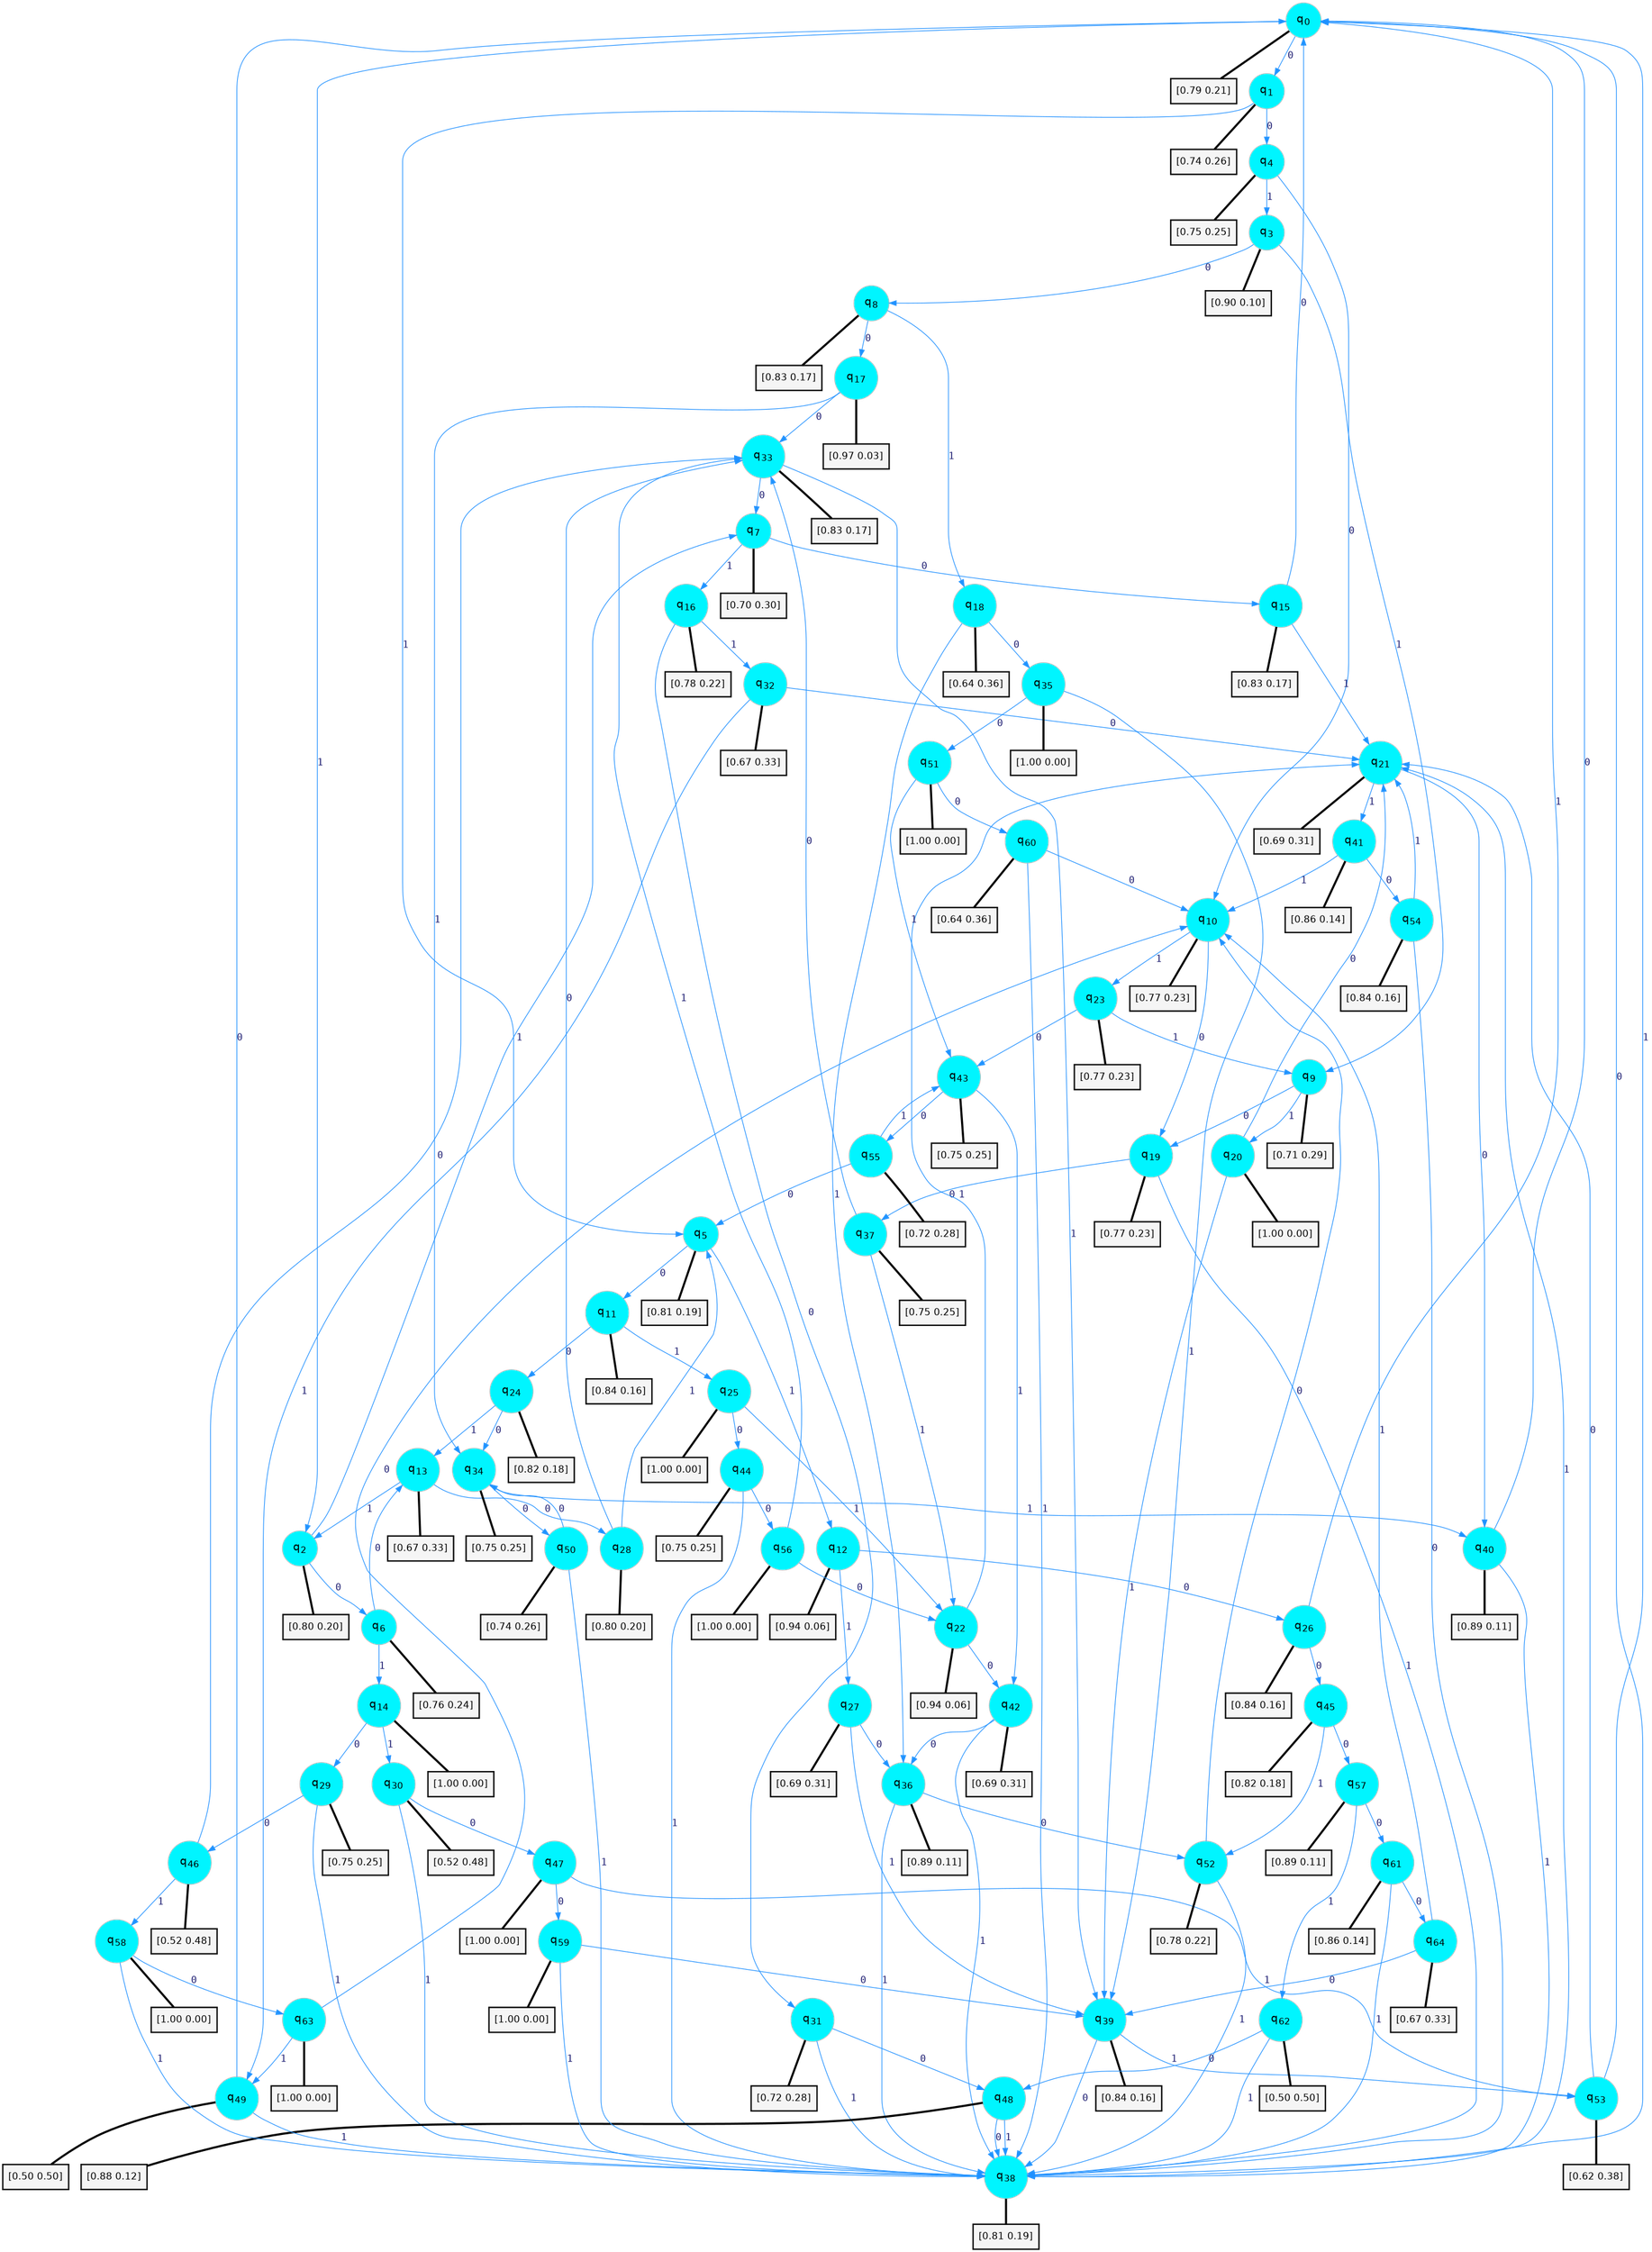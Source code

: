 digraph G {
graph [
bgcolor=transparent, dpi=300, rankdir=TD, size="40,25"];
node [
color=gray, fillcolor=turquoise1, fontcolor=black, fontname=Helvetica, fontsize=16, fontweight=bold, shape=circle, style=filled];
edge [
arrowsize=1, color=dodgerblue1, fontcolor=midnightblue, fontname=courier, fontweight=bold, penwidth=1, style=solid, weight=20];
0[label=<q<SUB>0</SUB>>];
1[label=<q<SUB>1</SUB>>];
2[label=<q<SUB>2</SUB>>];
3[label=<q<SUB>3</SUB>>];
4[label=<q<SUB>4</SUB>>];
5[label=<q<SUB>5</SUB>>];
6[label=<q<SUB>6</SUB>>];
7[label=<q<SUB>7</SUB>>];
8[label=<q<SUB>8</SUB>>];
9[label=<q<SUB>9</SUB>>];
10[label=<q<SUB>10</SUB>>];
11[label=<q<SUB>11</SUB>>];
12[label=<q<SUB>12</SUB>>];
13[label=<q<SUB>13</SUB>>];
14[label=<q<SUB>14</SUB>>];
15[label=<q<SUB>15</SUB>>];
16[label=<q<SUB>16</SUB>>];
17[label=<q<SUB>17</SUB>>];
18[label=<q<SUB>18</SUB>>];
19[label=<q<SUB>19</SUB>>];
20[label=<q<SUB>20</SUB>>];
21[label=<q<SUB>21</SUB>>];
22[label=<q<SUB>22</SUB>>];
23[label=<q<SUB>23</SUB>>];
24[label=<q<SUB>24</SUB>>];
25[label=<q<SUB>25</SUB>>];
26[label=<q<SUB>26</SUB>>];
27[label=<q<SUB>27</SUB>>];
28[label=<q<SUB>28</SUB>>];
29[label=<q<SUB>29</SUB>>];
30[label=<q<SUB>30</SUB>>];
31[label=<q<SUB>31</SUB>>];
32[label=<q<SUB>32</SUB>>];
33[label=<q<SUB>33</SUB>>];
34[label=<q<SUB>34</SUB>>];
35[label=<q<SUB>35</SUB>>];
36[label=<q<SUB>36</SUB>>];
37[label=<q<SUB>37</SUB>>];
38[label=<q<SUB>38</SUB>>];
39[label=<q<SUB>39</SUB>>];
40[label=<q<SUB>40</SUB>>];
41[label=<q<SUB>41</SUB>>];
42[label=<q<SUB>42</SUB>>];
43[label=<q<SUB>43</SUB>>];
44[label=<q<SUB>44</SUB>>];
45[label=<q<SUB>45</SUB>>];
46[label=<q<SUB>46</SUB>>];
47[label=<q<SUB>47</SUB>>];
48[label=<q<SUB>48</SUB>>];
49[label=<q<SUB>49</SUB>>];
50[label=<q<SUB>50</SUB>>];
51[label=<q<SUB>51</SUB>>];
52[label=<q<SUB>52</SUB>>];
53[label=<q<SUB>53</SUB>>];
54[label=<q<SUB>54</SUB>>];
55[label=<q<SUB>55</SUB>>];
56[label=<q<SUB>56</SUB>>];
57[label=<q<SUB>57</SUB>>];
58[label=<q<SUB>58</SUB>>];
59[label=<q<SUB>59</SUB>>];
60[label=<q<SUB>60</SUB>>];
61[label=<q<SUB>61</SUB>>];
62[label=<q<SUB>62</SUB>>];
63[label=<q<SUB>63</SUB>>];
64[label=<q<SUB>64</SUB>>];
65[label="[0.79 0.21]", shape=box,fontcolor=black, fontname=Helvetica, fontsize=14, penwidth=2, fillcolor=whitesmoke,color=black];
66[label="[0.74 0.26]", shape=box,fontcolor=black, fontname=Helvetica, fontsize=14, penwidth=2, fillcolor=whitesmoke,color=black];
67[label="[0.80 0.20]", shape=box,fontcolor=black, fontname=Helvetica, fontsize=14, penwidth=2, fillcolor=whitesmoke,color=black];
68[label="[0.90 0.10]", shape=box,fontcolor=black, fontname=Helvetica, fontsize=14, penwidth=2, fillcolor=whitesmoke,color=black];
69[label="[0.75 0.25]", shape=box,fontcolor=black, fontname=Helvetica, fontsize=14, penwidth=2, fillcolor=whitesmoke,color=black];
70[label="[0.81 0.19]", shape=box,fontcolor=black, fontname=Helvetica, fontsize=14, penwidth=2, fillcolor=whitesmoke,color=black];
71[label="[0.76 0.24]", shape=box,fontcolor=black, fontname=Helvetica, fontsize=14, penwidth=2, fillcolor=whitesmoke,color=black];
72[label="[0.70 0.30]", shape=box,fontcolor=black, fontname=Helvetica, fontsize=14, penwidth=2, fillcolor=whitesmoke,color=black];
73[label="[0.83 0.17]", shape=box,fontcolor=black, fontname=Helvetica, fontsize=14, penwidth=2, fillcolor=whitesmoke,color=black];
74[label="[0.71 0.29]", shape=box,fontcolor=black, fontname=Helvetica, fontsize=14, penwidth=2, fillcolor=whitesmoke,color=black];
75[label="[0.77 0.23]", shape=box,fontcolor=black, fontname=Helvetica, fontsize=14, penwidth=2, fillcolor=whitesmoke,color=black];
76[label="[0.84 0.16]", shape=box,fontcolor=black, fontname=Helvetica, fontsize=14, penwidth=2, fillcolor=whitesmoke,color=black];
77[label="[0.94 0.06]", shape=box,fontcolor=black, fontname=Helvetica, fontsize=14, penwidth=2, fillcolor=whitesmoke,color=black];
78[label="[0.67 0.33]", shape=box,fontcolor=black, fontname=Helvetica, fontsize=14, penwidth=2, fillcolor=whitesmoke,color=black];
79[label="[1.00 0.00]", shape=box,fontcolor=black, fontname=Helvetica, fontsize=14, penwidth=2, fillcolor=whitesmoke,color=black];
80[label="[0.83 0.17]", shape=box,fontcolor=black, fontname=Helvetica, fontsize=14, penwidth=2, fillcolor=whitesmoke,color=black];
81[label="[0.78 0.22]", shape=box,fontcolor=black, fontname=Helvetica, fontsize=14, penwidth=2, fillcolor=whitesmoke,color=black];
82[label="[0.97 0.03]", shape=box,fontcolor=black, fontname=Helvetica, fontsize=14, penwidth=2, fillcolor=whitesmoke,color=black];
83[label="[0.64 0.36]", shape=box,fontcolor=black, fontname=Helvetica, fontsize=14, penwidth=2, fillcolor=whitesmoke,color=black];
84[label="[0.77 0.23]", shape=box,fontcolor=black, fontname=Helvetica, fontsize=14, penwidth=2, fillcolor=whitesmoke,color=black];
85[label="[1.00 0.00]", shape=box,fontcolor=black, fontname=Helvetica, fontsize=14, penwidth=2, fillcolor=whitesmoke,color=black];
86[label="[0.69 0.31]", shape=box,fontcolor=black, fontname=Helvetica, fontsize=14, penwidth=2, fillcolor=whitesmoke,color=black];
87[label="[0.94 0.06]", shape=box,fontcolor=black, fontname=Helvetica, fontsize=14, penwidth=2, fillcolor=whitesmoke,color=black];
88[label="[0.77 0.23]", shape=box,fontcolor=black, fontname=Helvetica, fontsize=14, penwidth=2, fillcolor=whitesmoke,color=black];
89[label="[0.82 0.18]", shape=box,fontcolor=black, fontname=Helvetica, fontsize=14, penwidth=2, fillcolor=whitesmoke,color=black];
90[label="[1.00 0.00]", shape=box,fontcolor=black, fontname=Helvetica, fontsize=14, penwidth=2, fillcolor=whitesmoke,color=black];
91[label="[0.84 0.16]", shape=box,fontcolor=black, fontname=Helvetica, fontsize=14, penwidth=2, fillcolor=whitesmoke,color=black];
92[label="[0.69 0.31]", shape=box,fontcolor=black, fontname=Helvetica, fontsize=14, penwidth=2, fillcolor=whitesmoke,color=black];
93[label="[0.80 0.20]", shape=box,fontcolor=black, fontname=Helvetica, fontsize=14, penwidth=2, fillcolor=whitesmoke,color=black];
94[label="[0.75 0.25]", shape=box,fontcolor=black, fontname=Helvetica, fontsize=14, penwidth=2, fillcolor=whitesmoke,color=black];
95[label="[0.52 0.48]", shape=box,fontcolor=black, fontname=Helvetica, fontsize=14, penwidth=2, fillcolor=whitesmoke,color=black];
96[label="[0.72 0.28]", shape=box,fontcolor=black, fontname=Helvetica, fontsize=14, penwidth=2, fillcolor=whitesmoke,color=black];
97[label="[0.67 0.33]", shape=box,fontcolor=black, fontname=Helvetica, fontsize=14, penwidth=2, fillcolor=whitesmoke,color=black];
98[label="[0.83 0.17]", shape=box,fontcolor=black, fontname=Helvetica, fontsize=14, penwidth=2, fillcolor=whitesmoke,color=black];
99[label="[0.75 0.25]", shape=box,fontcolor=black, fontname=Helvetica, fontsize=14, penwidth=2, fillcolor=whitesmoke,color=black];
100[label="[1.00 0.00]", shape=box,fontcolor=black, fontname=Helvetica, fontsize=14, penwidth=2, fillcolor=whitesmoke,color=black];
101[label="[0.89 0.11]", shape=box,fontcolor=black, fontname=Helvetica, fontsize=14, penwidth=2, fillcolor=whitesmoke,color=black];
102[label="[0.75 0.25]", shape=box,fontcolor=black, fontname=Helvetica, fontsize=14, penwidth=2, fillcolor=whitesmoke,color=black];
103[label="[0.81 0.19]", shape=box,fontcolor=black, fontname=Helvetica, fontsize=14, penwidth=2, fillcolor=whitesmoke,color=black];
104[label="[0.84 0.16]", shape=box,fontcolor=black, fontname=Helvetica, fontsize=14, penwidth=2, fillcolor=whitesmoke,color=black];
105[label="[0.89 0.11]", shape=box,fontcolor=black, fontname=Helvetica, fontsize=14, penwidth=2, fillcolor=whitesmoke,color=black];
106[label="[0.86 0.14]", shape=box,fontcolor=black, fontname=Helvetica, fontsize=14, penwidth=2, fillcolor=whitesmoke,color=black];
107[label="[0.69 0.31]", shape=box,fontcolor=black, fontname=Helvetica, fontsize=14, penwidth=2, fillcolor=whitesmoke,color=black];
108[label="[0.75 0.25]", shape=box,fontcolor=black, fontname=Helvetica, fontsize=14, penwidth=2, fillcolor=whitesmoke,color=black];
109[label="[0.75 0.25]", shape=box,fontcolor=black, fontname=Helvetica, fontsize=14, penwidth=2, fillcolor=whitesmoke,color=black];
110[label="[0.82 0.18]", shape=box,fontcolor=black, fontname=Helvetica, fontsize=14, penwidth=2, fillcolor=whitesmoke,color=black];
111[label="[0.52 0.48]", shape=box,fontcolor=black, fontname=Helvetica, fontsize=14, penwidth=2, fillcolor=whitesmoke,color=black];
112[label="[1.00 0.00]", shape=box,fontcolor=black, fontname=Helvetica, fontsize=14, penwidth=2, fillcolor=whitesmoke,color=black];
113[label="[0.88 0.12]", shape=box,fontcolor=black, fontname=Helvetica, fontsize=14, penwidth=2, fillcolor=whitesmoke,color=black];
114[label="[0.50 0.50]", shape=box,fontcolor=black, fontname=Helvetica, fontsize=14, penwidth=2, fillcolor=whitesmoke,color=black];
115[label="[0.74 0.26]", shape=box,fontcolor=black, fontname=Helvetica, fontsize=14, penwidth=2, fillcolor=whitesmoke,color=black];
116[label="[1.00 0.00]", shape=box,fontcolor=black, fontname=Helvetica, fontsize=14, penwidth=2, fillcolor=whitesmoke,color=black];
117[label="[0.78 0.22]", shape=box,fontcolor=black, fontname=Helvetica, fontsize=14, penwidth=2, fillcolor=whitesmoke,color=black];
118[label="[0.62 0.38]", shape=box,fontcolor=black, fontname=Helvetica, fontsize=14, penwidth=2, fillcolor=whitesmoke,color=black];
119[label="[0.84 0.16]", shape=box,fontcolor=black, fontname=Helvetica, fontsize=14, penwidth=2, fillcolor=whitesmoke,color=black];
120[label="[0.72 0.28]", shape=box,fontcolor=black, fontname=Helvetica, fontsize=14, penwidth=2, fillcolor=whitesmoke,color=black];
121[label="[1.00 0.00]", shape=box,fontcolor=black, fontname=Helvetica, fontsize=14, penwidth=2, fillcolor=whitesmoke,color=black];
122[label="[0.89 0.11]", shape=box,fontcolor=black, fontname=Helvetica, fontsize=14, penwidth=2, fillcolor=whitesmoke,color=black];
123[label="[1.00 0.00]", shape=box,fontcolor=black, fontname=Helvetica, fontsize=14, penwidth=2, fillcolor=whitesmoke,color=black];
124[label="[1.00 0.00]", shape=box,fontcolor=black, fontname=Helvetica, fontsize=14, penwidth=2, fillcolor=whitesmoke,color=black];
125[label="[0.64 0.36]", shape=box,fontcolor=black, fontname=Helvetica, fontsize=14, penwidth=2, fillcolor=whitesmoke,color=black];
126[label="[0.86 0.14]", shape=box,fontcolor=black, fontname=Helvetica, fontsize=14, penwidth=2, fillcolor=whitesmoke,color=black];
127[label="[0.50 0.50]", shape=box,fontcolor=black, fontname=Helvetica, fontsize=14, penwidth=2, fillcolor=whitesmoke,color=black];
128[label="[1.00 0.00]", shape=box,fontcolor=black, fontname=Helvetica, fontsize=14, penwidth=2, fillcolor=whitesmoke,color=black];
129[label="[0.67 0.33]", shape=box,fontcolor=black, fontname=Helvetica, fontsize=14, penwidth=2, fillcolor=whitesmoke,color=black];
0->1 [label=0];
0->2 [label=1];
0->65 [arrowhead=none, penwidth=3,color=black];
1->4 [label=0];
1->5 [label=1];
1->66 [arrowhead=none, penwidth=3,color=black];
2->6 [label=0];
2->7 [label=1];
2->67 [arrowhead=none, penwidth=3,color=black];
3->8 [label=0];
3->9 [label=1];
3->68 [arrowhead=none, penwidth=3,color=black];
4->10 [label=0];
4->3 [label=1];
4->69 [arrowhead=none, penwidth=3,color=black];
5->11 [label=0];
5->12 [label=1];
5->70 [arrowhead=none, penwidth=3,color=black];
6->13 [label=0];
6->14 [label=1];
6->71 [arrowhead=none, penwidth=3,color=black];
7->15 [label=0];
7->16 [label=1];
7->72 [arrowhead=none, penwidth=3,color=black];
8->17 [label=0];
8->18 [label=1];
8->73 [arrowhead=none, penwidth=3,color=black];
9->19 [label=0];
9->20 [label=1];
9->74 [arrowhead=none, penwidth=3,color=black];
10->19 [label=0];
10->23 [label=1];
10->75 [arrowhead=none, penwidth=3,color=black];
11->24 [label=0];
11->25 [label=1];
11->76 [arrowhead=none, penwidth=3,color=black];
12->26 [label=0];
12->27 [label=1];
12->77 [arrowhead=none, penwidth=3,color=black];
13->28 [label=0];
13->2 [label=1];
13->78 [arrowhead=none, penwidth=3,color=black];
14->29 [label=0];
14->30 [label=1];
14->79 [arrowhead=none, penwidth=3,color=black];
15->0 [label=0];
15->21 [label=1];
15->80 [arrowhead=none, penwidth=3,color=black];
16->31 [label=0];
16->32 [label=1];
16->81 [arrowhead=none, penwidth=3,color=black];
17->33 [label=0];
17->34 [label=1];
17->82 [arrowhead=none, penwidth=3,color=black];
18->35 [label=0];
18->36 [label=1];
18->83 [arrowhead=none, penwidth=3,color=black];
19->37 [label=0];
19->38 [label=1];
19->84 [arrowhead=none, penwidth=3,color=black];
20->21 [label=0];
20->39 [label=1];
20->85 [arrowhead=none, penwidth=3,color=black];
21->40 [label=0];
21->41 [label=1];
21->86 [arrowhead=none, penwidth=3,color=black];
22->42 [label=0];
22->21 [label=1];
22->87 [arrowhead=none, penwidth=3,color=black];
23->43 [label=0];
23->9 [label=1];
23->88 [arrowhead=none, penwidth=3,color=black];
24->34 [label=0];
24->13 [label=1];
24->89 [arrowhead=none, penwidth=3,color=black];
25->44 [label=0];
25->22 [label=1];
25->90 [arrowhead=none, penwidth=3,color=black];
26->45 [label=0];
26->0 [label=1];
26->91 [arrowhead=none, penwidth=3,color=black];
27->36 [label=0];
27->39 [label=1];
27->92 [arrowhead=none, penwidth=3,color=black];
28->33 [label=0];
28->5 [label=1];
28->93 [arrowhead=none, penwidth=3,color=black];
29->46 [label=0];
29->38 [label=1];
29->94 [arrowhead=none, penwidth=3,color=black];
30->47 [label=0];
30->38 [label=1];
30->95 [arrowhead=none, penwidth=3,color=black];
31->48 [label=0];
31->38 [label=1];
31->96 [arrowhead=none, penwidth=3,color=black];
32->21 [label=0];
32->49 [label=1];
32->97 [arrowhead=none, penwidth=3,color=black];
33->7 [label=0];
33->39 [label=1];
33->98 [arrowhead=none, penwidth=3,color=black];
34->50 [label=0];
34->40 [label=1];
34->99 [arrowhead=none, penwidth=3,color=black];
35->51 [label=0];
35->39 [label=1];
35->100 [arrowhead=none, penwidth=3,color=black];
36->52 [label=0];
36->38 [label=1];
36->101 [arrowhead=none, penwidth=3,color=black];
37->33 [label=0];
37->22 [label=1];
37->102 [arrowhead=none, penwidth=3,color=black];
38->0 [label=0];
38->21 [label=1];
38->103 [arrowhead=none, penwidth=3,color=black];
39->38 [label=0];
39->53 [label=1];
39->104 [arrowhead=none, penwidth=3,color=black];
40->0 [label=0];
40->38 [label=1];
40->105 [arrowhead=none, penwidth=3,color=black];
41->54 [label=0];
41->10 [label=1];
41->106 [arrowhead=none, penwidth=3,color=black];
42->36 [label=0];
42->38 [label=1];
42->107 [arrowhead=none, penwidth=3,color=black];
43->55 [label=0];
43->42 [label=1];
43->108 [arrowhead=none, penwidth=3,color=black];
44->56 [label=0];
44->38 [label=1];
44->109 [arrowhead=none, penwidth=3,color=black];
45->57 [label=0];
45->52 [label=1];
45->110 [arrowhead=none, penwidth=3,color=black];
46->33 [label=0];
46->58 [label=1];
46->111 [arrowhead=none, penwidth=3,color=black];
47->59 [label=0];
47->53 [label=1];
47->112 [arrowhead=none, penwidth=3,color=black];
48->38 [label=0];
48->38 [label=1];
48->113 [arrowhead=none, penwidth=3,color=black];
49->0 [label=0];
49->38 [label=1];
49->114 [arrowhead=none, penwidth=3,color=black];
50->34 [label=0];
50->38 [label=1];
50->115 [arrowhead=none, penwidth=3,color=black];
51->60 [label=0];
51->43 [label=1];
51->116 [arrowhead=none, penwidth=3,color=black];
52->10 [label=0];
52->38 [label=1];
52->117 [arrowhead=none, penwidth=3,color=black];
53->21 [label=0];
53->0 [label=1];
53->118 [arrowhead=none, penwidth=3,color=black];
54->38 [label=0];
54->21 [label=1];
54->119 [arrowhead=none, penwidth=3,color=black];
55->5 [label=0];
55->43 [label=1];
55->120 [arrowhead=none, penwidth=3,color=black];
56->22 [label=0];
56->33 [label=1];
56->121 [arrowhead=none, penwidth=3,color=black];
57->61 [label=0];
57->62 [label=1];
57->122 [arrowhead=none, penwidth=3,color=black];
58->63 [label=0];
58->38 [label=1];
58->123 [arrowhead=none, penwidth=3,color=black];
59->39 [label=0];
59->38 [label=1];
59->124 [arrowhead=none, penwidth=3,color=black];
60->10 [label=0];
60->38 [label=1];
60->125 [arrowhead=none, penwidth=3,color=black];
61->64 [label=0];
61->38 [label=1];
61->126 [arrowhead=none, penwidth=3,color=black];
62->48 [label=0];
62->38 [label=1];
62->127 [arrowhead=none, penwidth=3,color=black];
63->10 [label=0];
63->49 [label=1];
63->128 [arrowhead=none, penwidth=3,color=black];
64->39 [label=0];
64->10 [label=1];
64->129 [arrowhead=none, penwidth=3,color=black];
}
